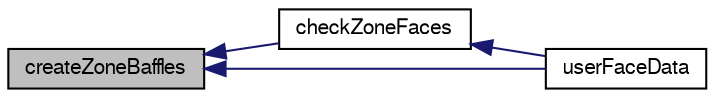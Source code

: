digraph "createZoneBaffles"
{
  bgcolor="transparent";
  edge [fontname="FreeSans",fontsize="10",labelfontname="FreeSans",labelfontsize="10"];
  node [fontname="FreeSans",fontsize="10",shape=record];
  rankdir="LR";
  Node8745 [label="createZoneBaffles",height=0.2,width=0.4,color="black", fillcolor="grey75", style="filled", fontcolor="black"];
  Node8745 -> Node8746 [dir="back",color="midnightblue",fontsize="10",style="solid",fontname="FreeSans"];
  Node8746 [label="checkZoneFaces",height=0.2,width=0.4,color="black",URL="$a24662.html#a69edd794f65d8ec7521564ae653ccbac",tooltip="Debug helper: check faceZones are not on processor patches. "];
  Node8746 -> Node8747 [dir="back",color="midnightblue",fontsize="10",style="solid",fontname="FreeSans"];
  Node8747 [label="userFaceData",height=0.2,width=0.4,color="black",URL="$a24662.html#a2cb6efa4184bedfbed60b069881c26a3"];
  Node8745 -> Node8747 [dir="back",color="midnightblue",fontsize="10",style="solid",fontname="FreeSans"];
}
